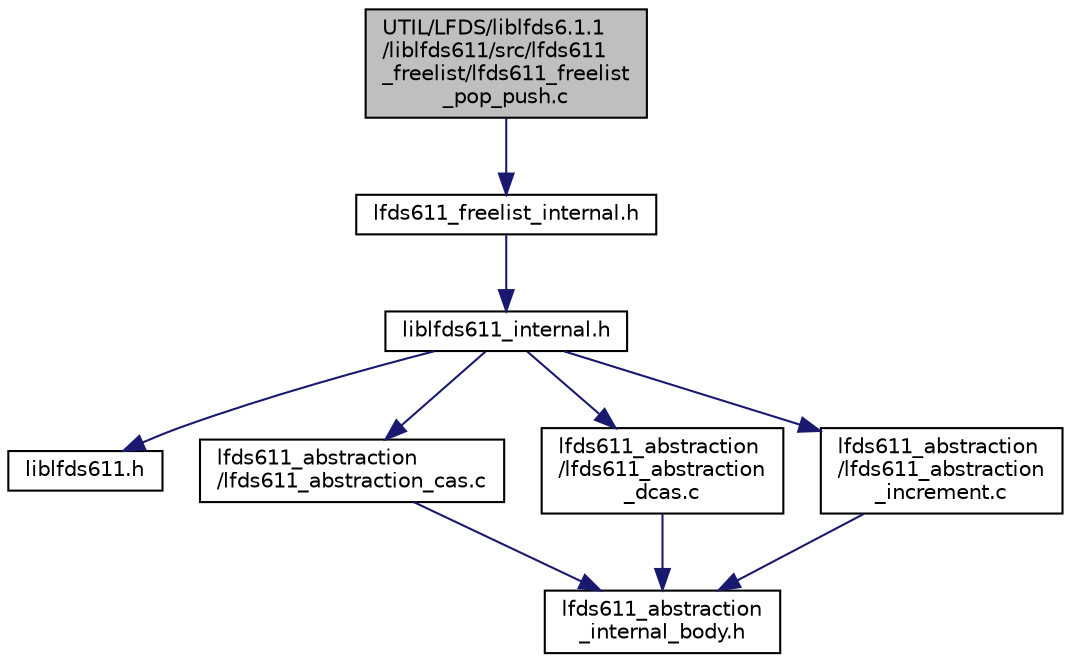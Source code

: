 digraph "UTIL/LFDS/liblfds6.1.1/liblfds611/src/lfds611_freelist/lfds611_freelist_pop_push.c"
{
 // LATEX_PDF_SIZE
  edge [fontname="Helvetica",fontsize="10",labelfontname="Helvetica",labelfontsize="10"];
  node [fontname="Helvetica",fontsize="10",shape=record];
  Node1 [label="UTIL/LFDS/liblfds6.1.1\l/liblfds611/src/lfds611\l_freelist/lfds611_freelist\l_pop_push.c",height=0.2,width=0.4,color="black", fillcolor="grey75", style="filled", fontcolor="black",tooltip=" "];
  Node1 -> Node2 [color="midnightblue",fontsize="10",style="solid",fontname="Helvetica"];
  Node2 [label="lfds611_freelist_internal.h",height=0.2,width=0.4,color="black", fillcolor="white", style="filled",URL="$lfds611__freelist__internal_8h.html",tooltip=" "];
  Node2 -> Node3 [color="midnightblue",fontsize="10",style="solid",fontname="Helvetica"];
  Node3 [label="liblfds611_internal.h",height=0.2,width=0.4,color="black", fillcolor="white", style="filled",URL="$liblfds611__internal_8h.html",tooltip=" "];
  Node3 -> Node4 [color="midnightblue",fontsize="10",style="solid",fontname="Helvetica"];
  Node4 [label="liblfds611.h",height=0.2,width=0.4,color="black", fillcolor="white", style="filled",URL="$liblfds611_8h.html",tooltip=" "];
  Node3 -> Node5 [color="midnightblue",fontsize="10",style="solid",fontname="Helvetica"];
  Node5 [label="lfds611_abstraction\l/lfds611_abstraction_cas.c",height=0.2,width=0.4,color="black", fillcolor="white", style="filled",URL="$lfds611__abstraction__cas_8c.html",tooltip=" "];
  Node5 -> Node6 [color="midnightblue",fontsize="10",style="solid",fontname="Helvetica"];
  Node6 [label="lfds611_abstraction\l_internal_body.h",height=0.2,width=0.4,color="black", fillcolor="white", style="filled",URL="$lfds611__abstraction__internal__body_8h.html",tooltip=" "];
  Node3 -> Node7 [color="midnightblue",fontsize="10",style="solid",fontname="Helvetica"];
  Node7 [label="lfds611_abstraction\l/lfds611_abstraction\l_dcas.c",height=0.2,width=0.4,color="black", fillcolor="white", style="filled",URL="$lfds611__abstraction__dcas_8c.html",tooltip=" "];
  Node7 -> Node6 [color="midnightblue",fontsize="10",style="solid",fontname="Helvetica"];
  Node3 -> Node8 [color="midnightblue",fontsize="10",style="solid",fontname="Helvetica"];
  Node8 [label="lfds611_abstraction\l/lfds611_abstraction\l_increment.c",height=0.2,width=0.4,color="black", fillcolor="white", style="filled",URL="$lfds611__abstraction__increment_8c.html",tooltip=" "];
  Node8 -> Node6 [color="midnightblue",fontsize="10",style="solid",fontname="Helvetica"];
}
